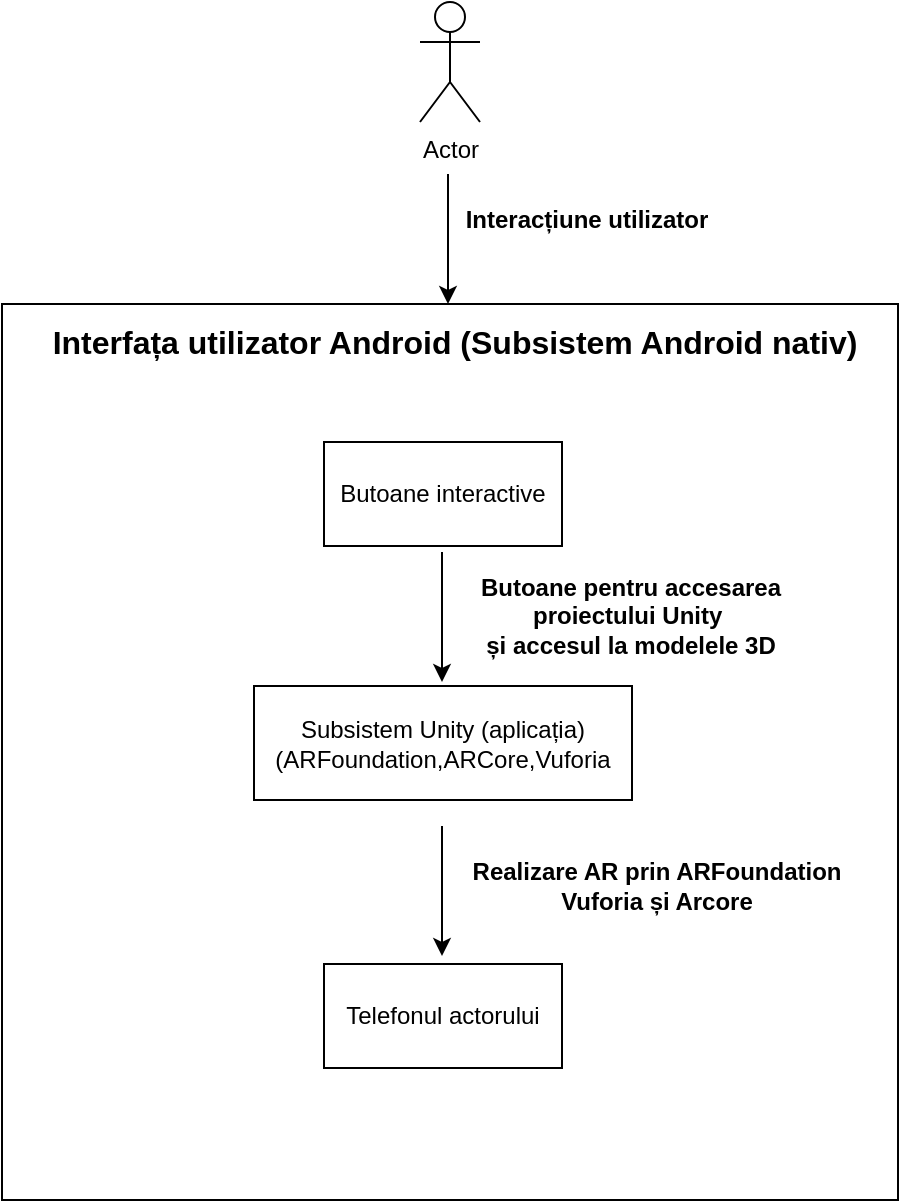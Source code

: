 <mxfile version="21.3.6" type="github">
  <diagram name="Page-1" id="Ii7l1QOKZbqQa2WmFgOp">
    <mxGraphModel dx="1434" dy="796" grid="0" gridSize="10" guides="1" tooltips="1" connect="1" arrows="1" fold="1" page="1" pageScale="1" pageWidth="850" pageHeight="1100" background="none" math="0" shadow="0">
      <root>
        <mxCell id="0" />
        <mxCell id="1" parent="0" />
        <mxCell id="5bNDe-UUc4NEutLfhQT3-7" value="" style="whiteSpace=wrap;html=1;aspect=fixed;fontSize=10;" vertex="1" parent="1">
          <mxGeometry x="201" y="234" width="448" height="448" as="geometry" />
        </mxCell>
        <mxCell id="5bNDe-UUc4NEutLfhQT3-2" value="Actor" style="shape=umlActor;verticalLabelPosition=bottom;verticalAlign=top;html=1;outlineConnect=0;" vertex="1" parent="1">
          <mxGeometry x="410" y="83" width="30" height="60" as="geometry" />
        </mxCell>
        <mxCell id="5bNDe-UUc4NEutLfhQT3-3" value="Butoane interactive" style="rounded=0;whiteSpace=wrap;html=1;" vertex="1" parent="1">
          <mxGeometry x="362" y="303" width="119" height="52" as="geometry" />
        </mxCell>
        <mxCell id="5bNDe-UUc4NEutLfhQT3-5" value="" style="endArrow=classic;html=1;rounded=0;" edge="1" parent="1">
          <mxGeometry width="50" height="50" relative="1" as="geometry">
            <mxPoint x="424" y="169" as="sourcePoint" />
            <mxPoint x="424" y="234" as="targetPoint" />
          </mxGeometry>
        </mxCell>
        <mxCell id="5bNDe-UUc4NEutLfhQT3-9" value="Subsistem Unity (aplicația)&lt;br&gt;(ARFoundation,ARCore,Vuforia" style="rounded=0;whiteSpace=wrap;html=1;" vertex="1" parent="1">
          <mxGeometry x="327" y="425" width="189" height="57" as="geometry" />
        </mxCell>
        <mxCell id="5bNDe-UUc4NEutLfhQT3-10" value="Telefonul actorului" style="rounded=0;whiteSpace=wrap;html=1;" vertex="1" parent="1">
          <mxGeometry x="362" y="564" width="119" height="52" as="geometry" />
        </mxCell>
        <mxCell id="5bNDe-UUc4NEutLfhQT3-12" value="" style="endArrow=classic;html=1;rounded=0;" edge="1" parent="1">
          <mxGeometry width="50" height="50" relative="1" as="geometry">
            <mxPoint x="421" y="358" as="sourcePoint" />
            <mxPoint x="421" y="423" as="targetPoint" />
          </mxGeometry>
        </mxCell>
        <mxCell id="5bNDe-UUc4NEutLfhQT3-13" value="" style="endArrow=classic;html=1;rounded=0;" edge="1" parent="1">
          <mxGeometry width="50" height="50" relative="1" as="geometry">
            <mxPoint x="421" y="495" as="sourcePoint" />
            <mxPoint x="421" y="560" as="targetPoint" />
          </mxGeometry>
        </mxCell>
        <mxCell id="5bNDe-UUc4NEutLfhQT3-14" value="&lt;font style=&quot;font-size: 16px;&quot;&gt;Interfața utilizator Android (Subsistem Android nativ)&lt;/font&gt;" style="text;strokeColor=none;fillColor=none;html=1;fontSize=18;fontStyle=1;verticalAlign=middle;align=center;" vertex="1" parent="1">
          <mxGeometry x="389" y="241" width="76" height="23" as="geometry" />
        </mxCell>
        <mxCell id="5bNDe-UUc4NEutLfhQT3-16" value="Interacțiune utilizator" style="text;strokeColor=none;fillColor=none;html=1;fontSize=12;fontStyle=1;verticalAlign=middle;align=center;" vertex="1" parent="1">
          <mxGeometry x="460" y="181" width="66" height="21" as="geometry" />
        </mxCell>
        <mxCell id="5bNDe-UUc4NEutLfhQT3-17" value="Butoane pentru accesarea &lt;br style=&quot;font-size: 12px;&quot;&gt;proiectului Unity&amp;nbsp;&lt;br style=&quot;font-size: 12px;&quot;&gt;și accesul la modelele 3D" style="text;strokeColor=none;fillColor=none;html=1;fontSize=12;fontStyle=1;verticalAlign=middle;align=center;" vertex="1" parent="1">
          <mxGeometry x="381" y="376" width="268" height="28" as="geometry" />
        </mxCell>
        <mxCell id="5bNDe-UUc4NEutLfhQT3-18" value="Realizare AR prin ARFoundation&lt;br&gt;Vuforia și Arcore" style="text;strokeColor=none;fillColor=none;html=1;fontSize=12;fontStyle=1;verticalAlign=middle;align=center;" vertex="1" parent="1">
          <mxGeometry x="495" y="514" width="66" height="21" as="geometry" />
        </mxCell>
      </root>
    </mxGraphModel>
  </diagram>
</mxfile>

